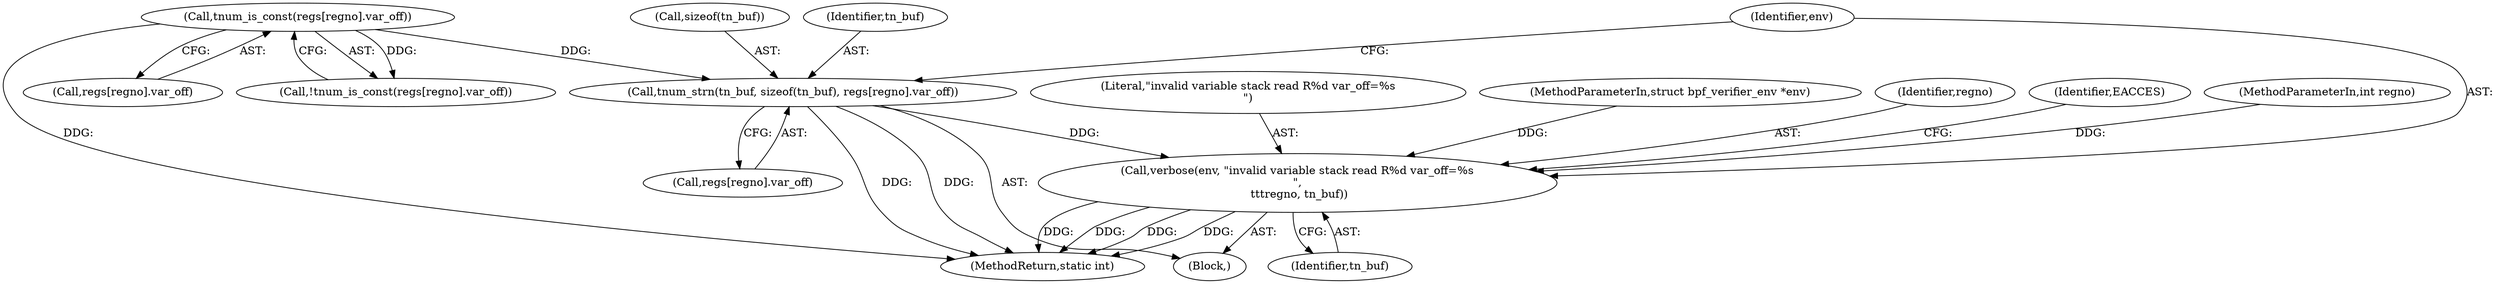 digraph "0_linux_ea25f914dc164c8d56b36147ecc86bc65f83c469@array" {
"1000174" [label="(Call,tnum_strn(tn_buf, sizeof(tn_buf), regs[regno].var_off))"];
"1000166" [label="(Call,tnum_is_const(regs[regno].var_off))"];
"1000183" [label="(Call,verbose(env, \"invalid variable stack read R%d var_off=%s\n\",\n \t\t\tregno, tn_buf))"];
"1000337" [label="(MethodReturn,static int)"];
"1000175" [label="(Identifier,tn_buf)"];
"1000176" [label="(Call,sizeof(tn_buf))"];
"1000190" [label="(Identifier,EACCES)"];
"1000184" [label="(Identifier,env)"];
"1000104" [label="(MethodParameterIn,int regno)"];
"1000166" [label="(Call,tnum_is_const(regs[regno].var_off))"];
"1000187" [label="(Identifier,tn_buf)"];
"1000183" [label="(Call,verbose(env, \"invalid variable stack read R%d var_off=%s\n\",\n \t\t\tregno, tn_buf))"];
"1000185" [label="(Literal,\"invalid variable stack read R%d var_off=%s\n\")"];
"1000103" [label="(MethodParameterIn,struct bpf_verifier_env *env)"];
"1000178" [label="(Call,regs[regno].var_off)"];
"1000174" [label="(Call,tnum_strn(tn_buf, sizeof(tn_buf), regs[regno].var_off))"];
"1000186" [label="(Identifier,regno)"];
"1000172" [label="(Block,)"];
"1000165" [label="(Call,!tnum_is_const(regs[regno].var_off))"];
"1000167" [label="(Call,regs[regno].var_off)"];
"1000174" -> "1000172"  [label="AST: "];
"1000174" -> "1000178"  [label="CFG: "];
"1000175" -> "1000174"  [label="AST: "];
"1000176" -> "1000174"  [label="AST: "];
"1000178" -> "1000174"  [label="AST: "];
"1000184" -> "1000174"  [label="CFG: "];
"1000174" -> "1000337"  [label="DDG: "];
"1000174" -> "1000337"  [label="DDG: "];
"1000166" -> "1000174"  [label="DDG: "];
"1000174" -> "1000183"  [label="DDG: "];
"1000166" -> "1000165"  [label="AST: "];
"1000166" -> "1000167"  [label="CFG: "];
"1000167" -> "1000166"  [label="AST: "];
"1000165" -> "1000166"  [label="CFG: "];
"1000166" -> "1000337"  [label="DDG: "];
"1000166" -> "1000165"  [label="DDG: "];
"1000183" -> "1000172"  [label="AST: "];
"1000183" -> "1000187"  [label="CFG: "];
"1000184" -> "1000183"  [label="AST: "];
"1000185" -> "1000183"  [label="AST: "];
"1000186" -> "1000183"  [label="AST: "];
"1000187" -> "1000183"  [label="AST: "];
"1000190" -> "1000183"  [label="CFG: "];
"1000183" -> "1000337"  [label="DDG: "];
"1000183" -> "1000337"  [label="DDG: "];
"1000183" -> "1000337"  [label="DDG: "];
"1000183" -> "1000337"  [label="DDG: "];
"1000103" -> "1000183"  [label="DDG: "];
"1000104" -> "1000183"  [label="DDG: "];
}

